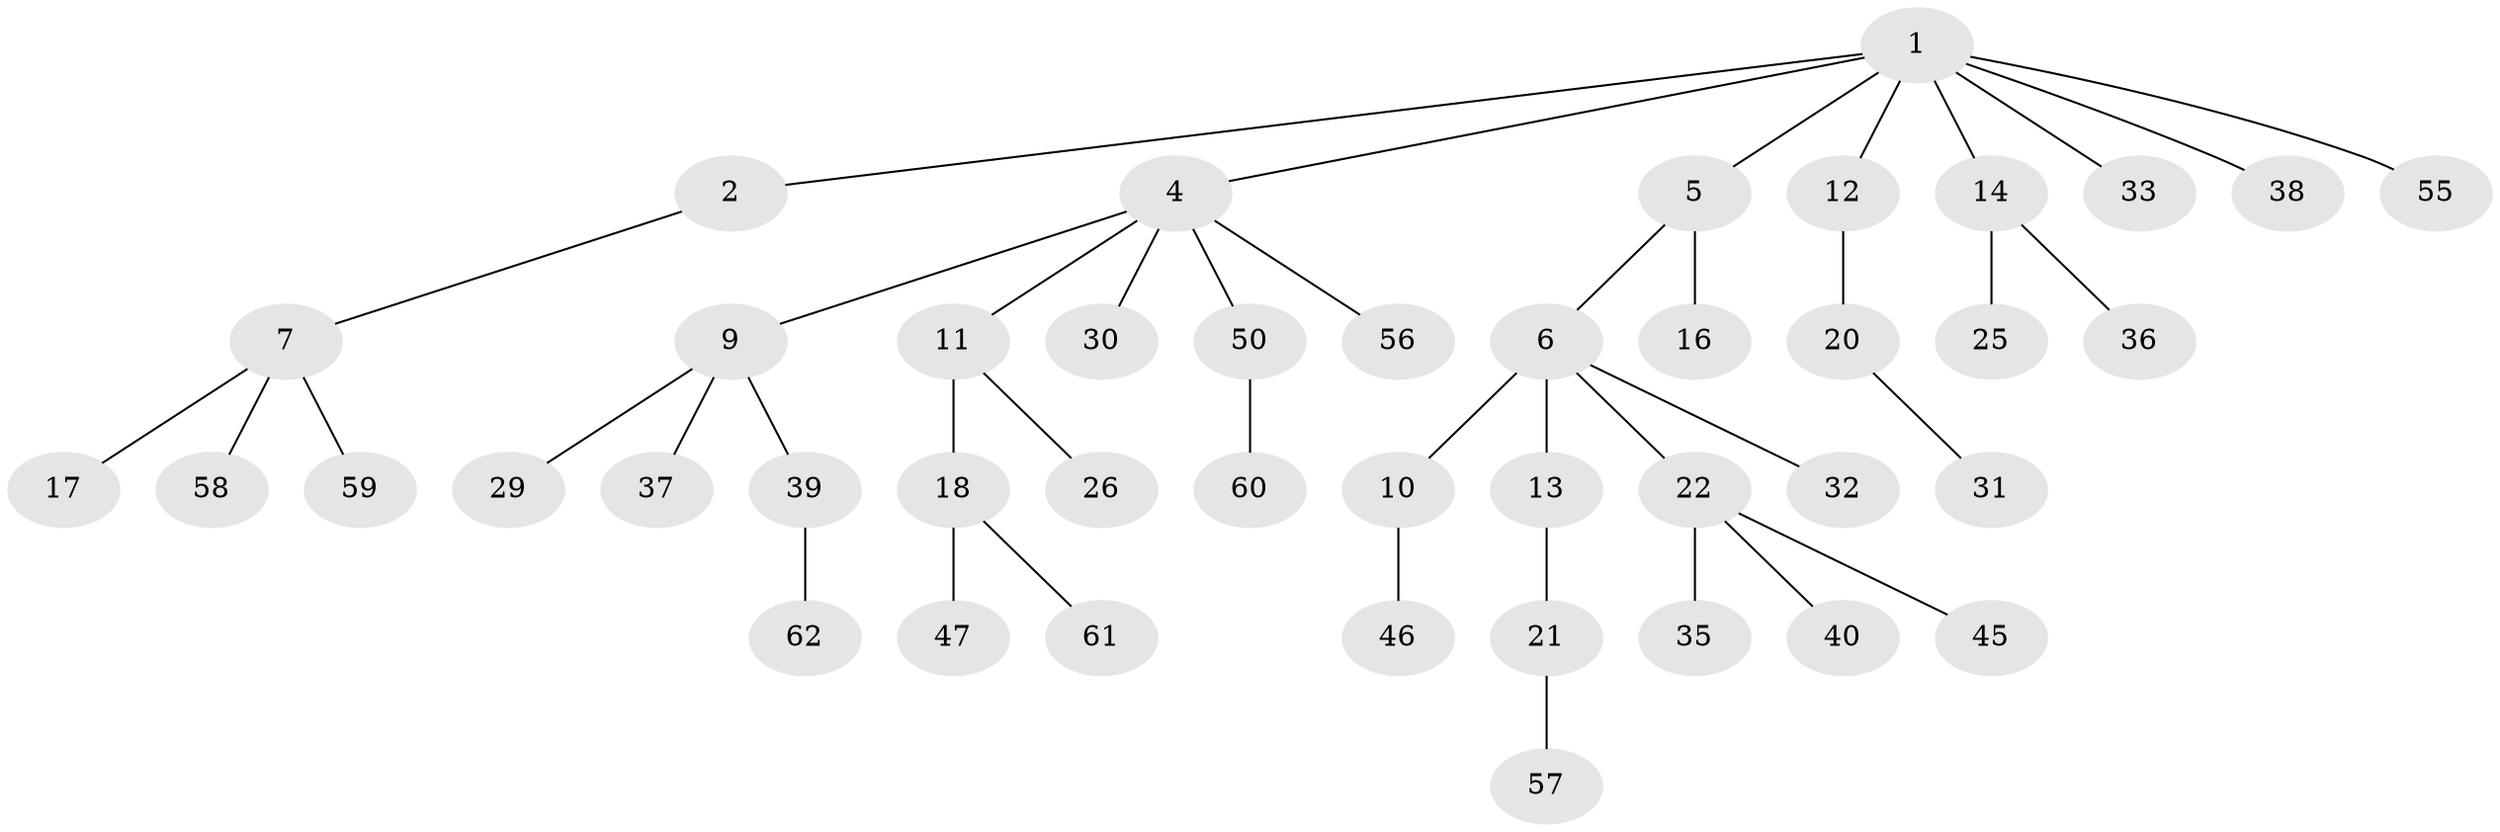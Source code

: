 // Generated by graph-tools (version 1.1) at 2025/24/03/03/25 07:24:05]
// undirected, 43 vertices, 42 edges
graph export_dot {
graph [start="1"]
  node [color=gray90,style=filled];
  1 [super="+3"];
  2;
  4 [super="+8"];
  5;
  6 [super="+15"];
  7 [super="+19"];
  9;
  10 [super="+51"];
  11 [super="+41"];
  12 [super="+23"];
  13 [super="+44"];
  14 [super="+27"];
  16 [super="+48"];
  17 [super="+42"];
  18 [super="+43"];
  20 [super="+24"];
  21;
  22 [super="+28"];
  25;
  26;
  29;
  30;
  31 [super="+52"];
  32;
  33 [super="+34"];
  35;
  36;
  37;
  38;
  39 [super="+53"];
  40;
  45 [super="+49"];
  46;
  47;
  50 [super="+54"];
  55;
  56;
  57;
  58;
  59;
  60;
  61;
  62;
  1 -- 2;
  1 -- 4;
  1 -- 5;
  1 -- 12;
  1 -- 55;
  1 -- 14;
  1 -- 38;
  1 -- 33;
  2 -- 7;
  4 -- 9;
  4 -- 30;
  4 -- 50;
  4 -- 56;
  4 -- 11;
  5 -- 6;
  5 -- 16;
  6 -- 10;
  6 -- 13;
  6 -- 22;
  6 -- 32;
  7 -- 17;
  7 -- 58;
  7 -- 59;
  9 -- 29;
  9 -- 37;
  9 -- 39;
  10 -- 46;
  11 -- 18;
  11 -- 26;
  12 -- 20;
  13 -- 21;
  14 -- 25;
  14 -- 36;
  18 -- 61;
  18 -- 47;
  20 -- 31;
  21 -- 57;
  22 -- 35;
  22 -- 40;
  22 -- 45;
  39 -- 62;
  50 -- 60;
}
